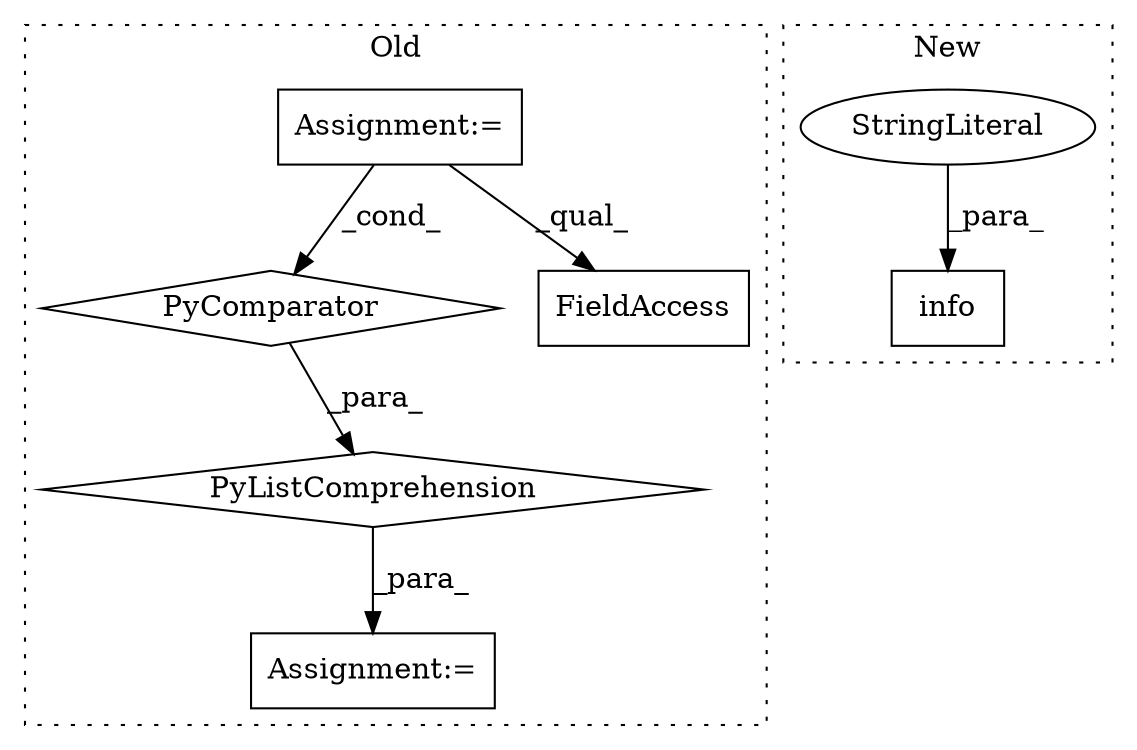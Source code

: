 digraph G {
subgraph cluster0 {
1 [label="PyListComprehension" a="109" s="1531" l="132" shape="diamond"];
3 [label="PyComparator" a="113" s="1620" l="30" shape="diamond"];
4 [label="Assignment:=" a="7" s="1620" l="30" shape="box"];
5 [label="Assignment:=" a="7" s="1480" l="1" shape="box"];
7 [label="FieldAccess" a="22" s="1552" l="9" shape="box"];
label = "Old";
style="dotted";
}
subgraph cluster1 {
2 [label="info" a="32" s="2101,2135" l="5,1" shape="box"];
6 [label="StringLiteral" a="45" s="2106" l="20" shape="ellipse"];
label = "New";
style="dotted";
}
1 -> 5 [label="_para_"];
3 -> 1 [label="_para_"];
4 -> 3 [label="_cond_"];
4 -> 7 [label="_qual_"];
6 -> 2 [label="_para_"];
}